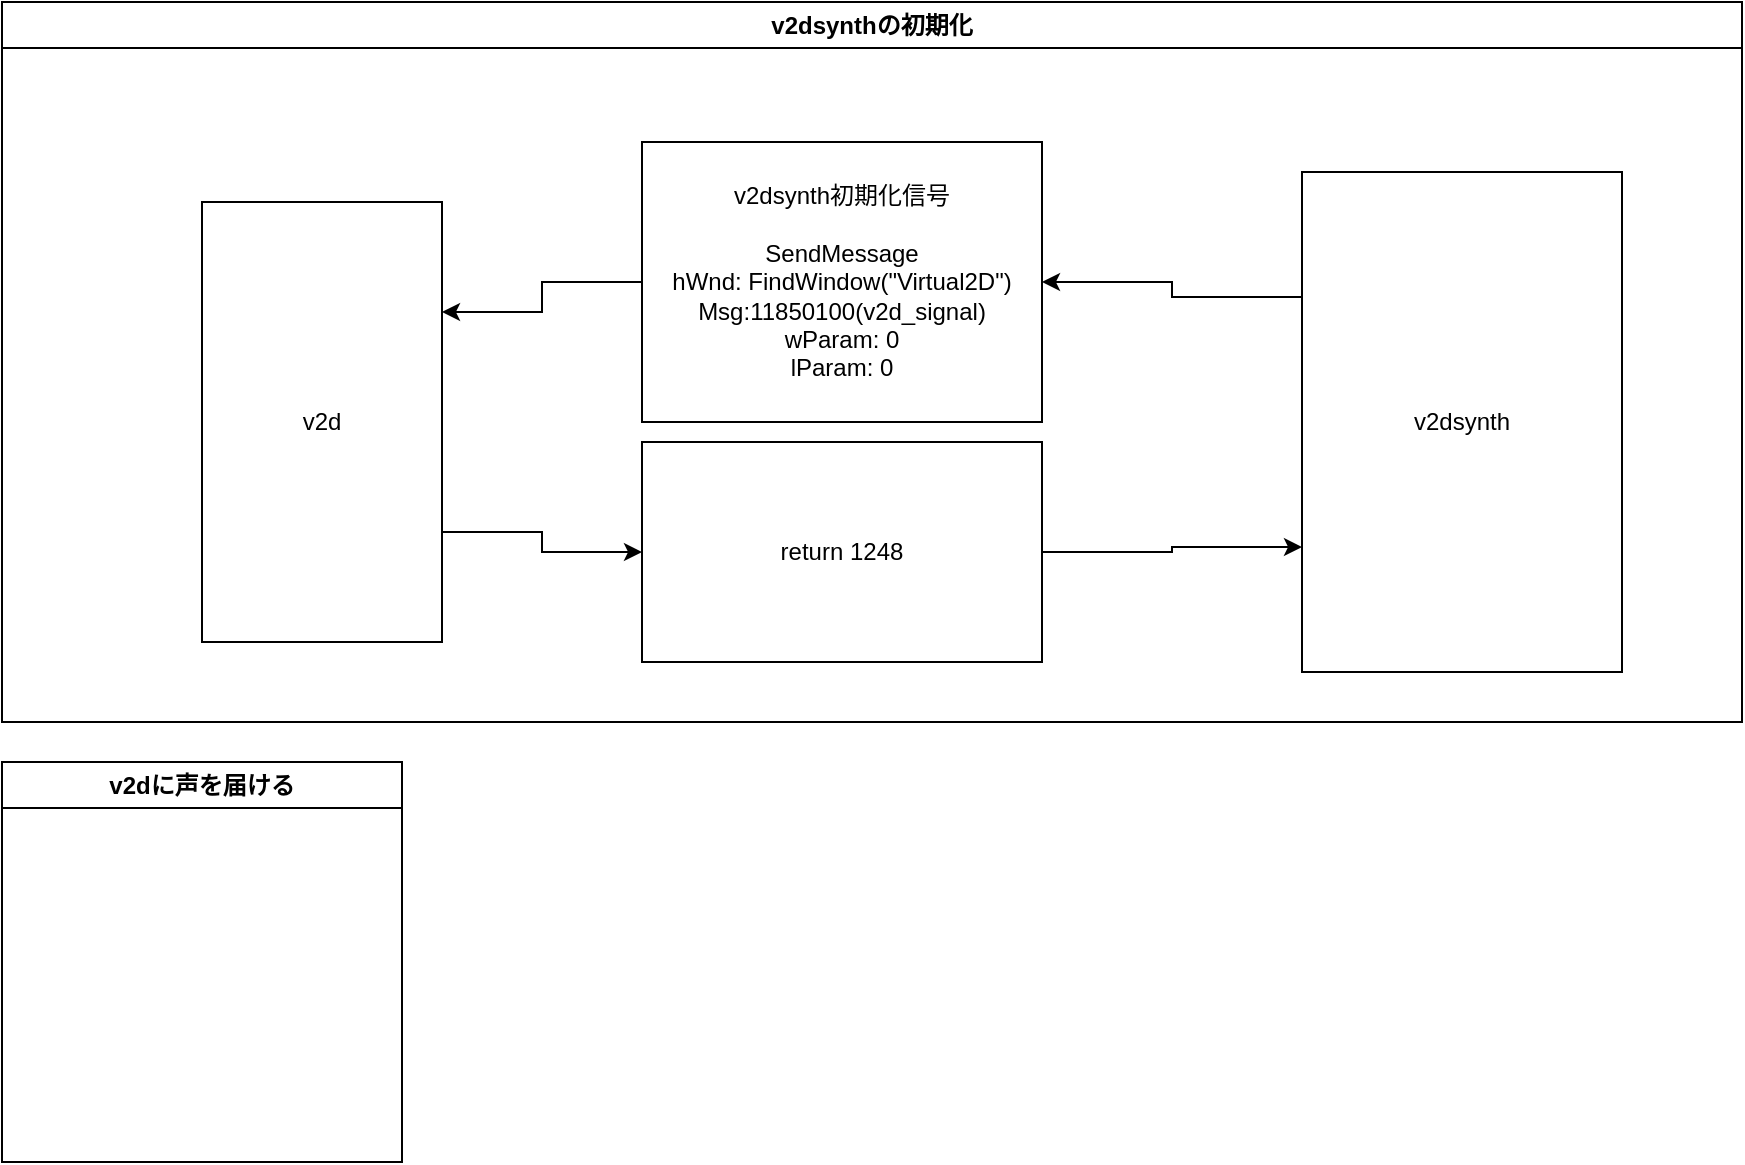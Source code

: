<mxfile version="24.2.0" type="device">
  <diagram name="ページ1" id="3QMiK-8s5itA9Dn_kEbr">
    <mxGraphModel dx="1308" dy="662" grid="1" gridSize="10" guides="1" tooltips="1" connect="1" arrows="1" fold="1" page="1" pageScale="1" pageWidth="1169" pageHeight="827" math="0" shadow="0">
      <root>
        <mxCell id="0" />
        <mxCell id="1" parent="0" />
        <mxCell id="hgs2g2ZZLWqZQA3Zj-oL-8" value="v2dsynthの初期化" style="swimlane;whiteSpace=wrap;html=1;" vertex="1" parent="1">
          <mxGeometry x="120" y="150" width="870" height="360" as="geometry" />
        </mxCell>
        <mxCell id="hgs2g2ZZLWqZQA3Zj-oL-25" style="edgeStyle=orthogonalEdgeStyle;rounded=0;orthogonalLoop=1;jettySize=auto;html=1;exitX=1;exitY=0.75;exitDx=0;exitDy=0;entryX=0;entryY=0.5;entryDx=0;entryDy=0;" edge="1" parent="hgs2g2ZZLWqZQA3Zj-oL-8" source="hgs2g2ZZLWqZQA3Zj-oL-1" target="hgs2g2ZZLWqZQA3Zj-oL-24">
          <mxGeometry relative="1" as="geometry" />
        </mxCell>
        <mxCell id="hgs2g2ZZLWqZQA3Zj-oL-1" value="v2d" style="rounded=0;whiteSpace=wrap;html=1;" vertex="1" parent="hgs2g2ZZLWqZQA3Zj-oL-8">
          <mxGeometry x="100" y="100" width="120" height="220" as="geometry" />
        </mxCell>
        <mxCell id="hgs2g2ZZLWqZQA3Zj-oL-22" style="edgeStyle=orthogonalEdgeStyle;rounded=0;orthogonalLoop=1;jettySize=auto;html=1;exitX=0;exitY=0.25;exitDx=0;exitDy=0;entryX=1;entryY=0.5;entryDx=0;entryDy=0;" edge="1" parent="hgs2g2ZZLWqZQA3Zj-oL-8" source="hgs2g2ZZLWqZQA3Zj-oL-2" target="hgs2g2ZZLWqZQA3Zj-oL-20">
          <mxGeometry relative="1" as="geometry" />
        </mxCell>
        <mxCell id="hgs2g2ZZLWqZQA3Zj-oL-2" value="v2dsynth" style="rounded=0;whiteSpace=wrap;html=1;" vertex="1" parent="hgs2g2ZZLWqZQA3Zj-oL-8">
          <mxGeometry x="650" y="85" width="160" height="250" as="geometry" />
        </mxCell>
        <mxCell id="hgs2g2ZZLWqZQA3Zj-oL-23" style="edgeStyle=orthogonalEdgeStyle;rounded=0;orthogonalLoop=1;jettySize=auto;html=1;exitX=0;exitY=0.5;exitDx=0;exitDy=0;entryX=1;entryY=0.25;entryDx=0;entryDy=0;" edge="1" parent="hgs2g2ZZLWqZQA3Zj-oL-8" source="hgs2g2ZZLWqZQA3Zj-oL-20" target="hgs2g2ZZLWqZQA3Zj-oL-1">
          <mxGeometry relative="1" as="geometry" />
        </mxCell>
        <mxCell id="hgs2g2ZZLWqZQA3Zj-oL-20" value="v2dsynth初期化信号&lt;div&gt;&lt;br&gt;&lt;/div&gt;&lt;div&gt;SendMessage&lt;/div&gt;&lt;div&gt;hWnd: FindWindow(&quot;Virtual2D&quot;)&lt;/div&gt;&lt;div&gt;Msg:11850100(v2d_signal)&lt;/div&gt;&lt;div&gt;wParam: 0&lt;/div&gt;&lt;div&gt;lParam: 0&lt;/div&gt;" style="rounded=0;whiteSpace=wrap;html=1;" vertex="1" parent="hgs2g2ZZLWqZQA3Zj-oL-8">
          <mxGeometry x="320" y="70" width="200" height="140" as="geometry" />
        </mxCell>
        <mxCell id="hgs2g2ZZLWqZQA3Zj-oL-26" style="edgeStyle=orthogonalEdgeStyle;rounded=0;orthogonalLoop=1;jettySize=auto;html=1;exitX=1;exitY=0.5;exitDx=0;exitDy=0;entryX=0;entryY=0.75;entryDx=0;entryDy=0;" edge="1" parent="hgs2g2ZZLWqZQA3Zj-oL-8" source="hgs2g2ZZLWqZQA3Zj-oL-24" target="hgs2g2ZZLWqZQA3Zj-oL-2">
          <mxGeometry relative="1" as="geometry" />
        </mxCell>
        <mxCell id="hgs2g2ZZLWqZQA3Zj-oL-24" value="return 1248" style="rounded=0;whiteSpace=wrap;html=1;" vertex="1" parent="hgs2g2ZZLWqZQA3Zj-oL-8">
          <mxGeometry x="320" y="220" width="200" height="110" as="geometry" />
        </mxCell>
        <mxCell id="hgs2g2ZZLWqZQA3Zj-oL-27" value="v2dに声を届ける" style="swimlane;whiteSpace=wrap;html=1;" vertex="1" parent="1">
          <mxGeometry x="120" y="530" width="200" height="200" as="geometry" />
        </mxCell>
      </root>
    </mxGraphModel>
  </diagram>
</mxfile>
